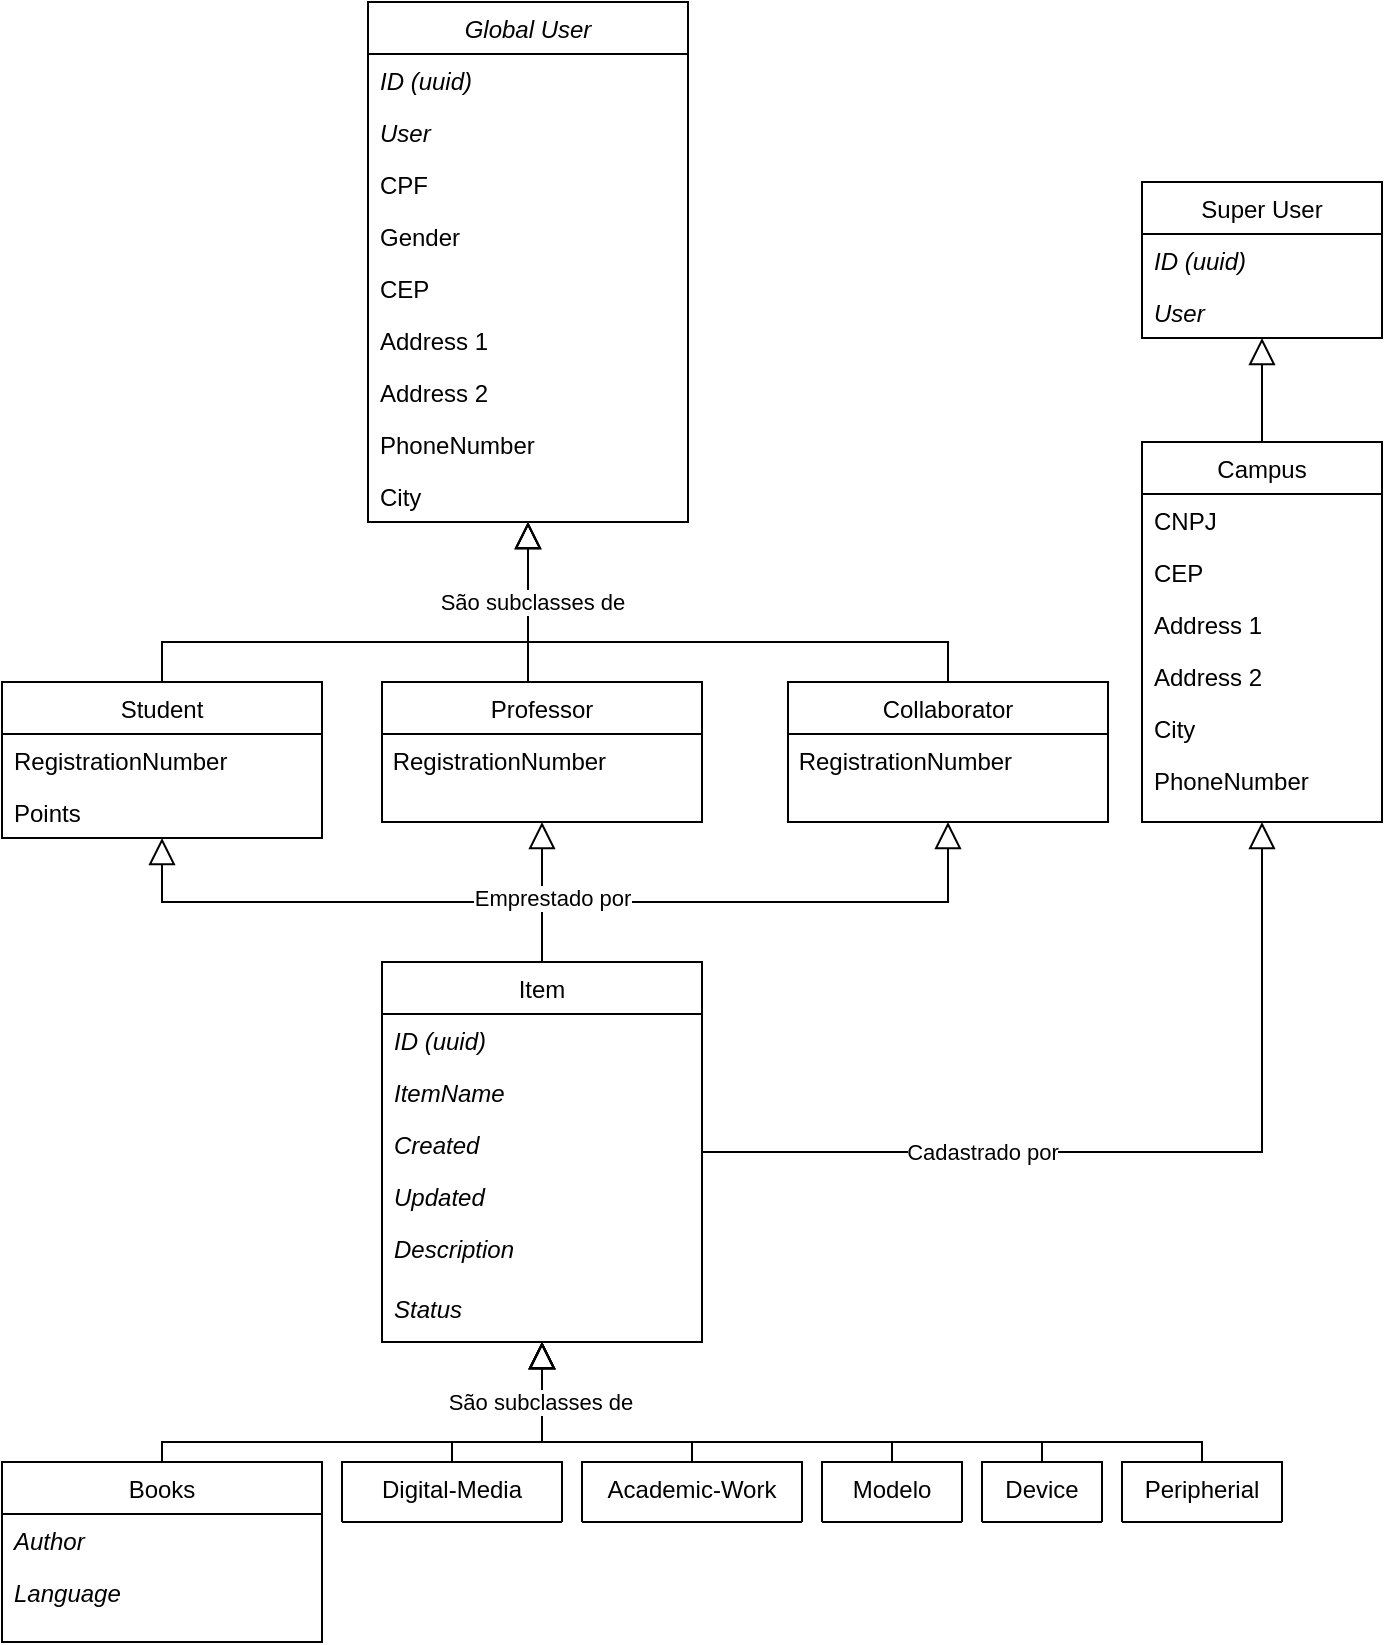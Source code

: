 <mxfile version="15.8.3" type="github">
  <diagram id="C5RBs43oDa-KdzZeNtuy" name="Page-1">
    <mxGraphModel dx="2067" dy="669" grid="1" gridSize="10" guides="1" tooltips="1" connect="1" arrows="1" fold="1" page="1" pageScale="1" pageWidth="827" pageHeight="1169" math="0" shadow="0">
      <root>
        <mxCell id="WIyWlLk6GJQsqaUBKTNV-0" />
        <mxCell id="WIyWlLk6GJQsqaUBKTNV-1" parent="WIyWlLk6GJQsqaUBKTNV-0" />
        <mxCell id="D-Tg1QfIeDpQDgxZ8Kii-5" style="edgeStyle=orthogonalEdgeStyle;rounded=0;orthogonalLoop=1;jettySize=auto;html=1;startArrow=none;startFill=0;endArrow=block;endFill=0;startSize=0;endSize=11;strokeWidth=1;" edge="1" parent="WIyWlLk6GJQsqaUBKTNV-1" source="OhcLIuuRTvY7BkWApT06-21" target="OhcLIuuRTvY7BkWApT06-11">
          <mxGeometry relative="1" as="geometry">
            <Array as="points">
              <mxPoint x="-455" y="720" />
              <mxPoint x="-530" y="720" />
            </Array>
          </mxGeometry>
        </mxCell>
        <mxCell id="D-Tg1QfIeDpQDgxZ8Kii-6" style="edgeStyle=orthogonalEdgeStyle;rounded=0;orthogonalLoop=1;jettySize=auto;html=1;startArrow=none;startFill=0;endArrow=block;endFill=0;startSize=0;endSize=11;strokeWidth=1;" edge="1" parent="WIyWlLk6GJQsqaUBKTNV-1" source="OhcLIuuRTvY7BkWApT06-22" target="OhcLIuuRTvY7BkWApT06-11">
          <mxGeometry relative="1" as="geometry">
            <Array as="points">
              <mxPoint x="-355" y="720" />
              <mxPoint x="-530" y="720" />
            </Array>
          </mxGeometry>
        </mxCell>
        <mxCell id="D-Tg1QfIeDpQDgxZ8Kii-3" style="edgeStyle=orthogonalEdgeStyle;rounded=0;orthogonalLoop=1;jettySize=auto;html=1;entryX=0.5;entryY=1;entryDx=0;entryDy=0;startArrow=none;startFill=0;endArrow=block;endFill=0;startSize=0;endSize=11;strokeWidth=1;" edge="1" parent="WIyWlLk6GJQsqaUBKTNV-1" source="OhcLIuuRTvY7BkWApT06-11" target="zkfFHV4jXpPFQw0GAbJ--13">
          <mxGeometry relative="1" as="geometry" />
        </mxCell>
        <mxCell id="zkfFHV4jXpPFQw0GAbJ--0" value="Global User" style="swimlane;fontStyle=2;align=center;verticalAlign=top;childLayout=stackLayout;horizontal=1;startSize=26;horizontalStack=0;resizeParent=1;resizeLast=0;collapsible=1;marginBottom=0;rounded=0;shadow=0;strokeWidth=1;" parent="WIyWlLk6GJQsqaUBKTNV-1" vertex="1">
          <mxGeometry x="-617" width="160" height="260" as="geometry">
            <mxRectangle x="230" y="140" width="160" height="26" as="alternateBounds" />
          </mxGeometry>
        </mxCell>
        <mxCell id="zkfFHV4jXpPFQw0GAbJ--1" value="ID (uuid)" style="text;align=left;verticalAlign=top;spacingLeft=4;spacingRight=4;overflow=hidden;rotatable=0;points=[[0,0.5],[1,0.5]];portConstraint=eastwest;fontStyle=2" parent="zkfFHV4jXpPFQw0GAbJ--0" vertex="1">
          <mxGeometry y="26" width="160" height="26" as="geometry" />
        </mxCell>
        <mxCell id="OhcLIuuRTvY7BkWApT06-51" value="User" style="text;align=left;verticalAlign=top;spacingLeft=4;spacingRight=4;overflow=hidden;rotatable=0;points=[[0,0.5],[1,0.5]];portConstraint=eastwest;fontStyle=2" parent="zkfFHV4jXpPFQw0GAbJ--0" vertex="1">
          <mxGeometry y="52" width="160" height="26" as="geometry" />
        </mxCell>
        <mxCell id="zkfFHV4jXpPFQw0GAbJ--2" value="CPF" style="text;align=left;verticalAlign=top;spacingLeft=4;spacingRight=4;overflow=hidden;rotatable=0;points=[[0,0.5],[1,0.5]];portConstraint=eastwest;rounded=0;shadow=0;html=0;" parent="zkfFHV4jXpPFQw0GAbJ--0" vertex="1">
          <mxGeometry y="78" width="160" height="26" as="geometry" />
        </mxCell>
        <mxCell id="zkfFHV4jXpPFQw0GAbJ--3" value="Gender" style="text;align=left;verticalAlign=top;spacingLeft=4;spacingRight=4;overflow=hidden;rotatable=0;points=[[0,0.5],[1,0.5]];portConstraint=eastwest;rounded=0;shadow=0;html=0;" parent="zkfFHV4jXpPFQw0GAbJ--0" vertex="1">
          <mxGeometry y="104" width="160" height="26" as="geometry" />
        </mxCell>
        <mxCell id="OhcLIuuRTvY7BkWApT06-46" value="CEP" style="text;align=left;verticalAlign=top;spacingLeft=4;spacingRight=4;overflow=hidden;rotatable=0;points=[[0,0.5],[1,0.5]];portConstraint=eastwest;rounded=0;shadow=0;html=0;" parent="zkfFHV4jXpPFQw0GAbJ--0" vertex="1">
          <mxGeometry y="130" width="160" height="26" as="geometry" />
        </mxCell>
        <mxCell id="OhcLIuuRTvY7BkWApT06-44" value="Address 1" style="text;align=left;verticalAlign=top;spacingLeft=4;spacingRight=4;overflow=hidden;rotatable=0;points=[[0,0.5],[1,0.5]];portConstraint=eastwest;rounded=0;shadow=0;html=0;" parent="zkfFHV4jXpPFQw0GAbJ--0" vertex="1">
          <mxGeometry y="156" width="160" height="26" as="geometry" />
        </mxCell>
        <mxCell id="OhcLIuuRTvY7BkWApT06-45" value="Address 2" style="text;align=left;verticalAlign=top;spacingLeft=4;spacingRight=4;overflow=hidden;rotatable=0;points=[[0,0.5],[1,0.5]];portConstraint=eastwest;rounded=0;shadow=0;html=0;" parent="zkfFHV4jXpPFQw0GAbJ--0" vertex="1">
          <mxGeometry y="182" width="160" height="26" as="geometry" />
        </mxCell>
        <mxCell id="OhcLIuuRTvY7BkWApT06-42" value="PhoneNumber" style="text;align=left;verticalAlign=top;spacingLeft=4;spacingRight=4;overflow=hidden;rotatable=0;points=[[0,0.5],[1,0.5]];portConstraint=eastwest;rounded=0;shadow=0;html=0;" parent="zkfFHV4jXpPFQw0GAbJ--0" vertex="1">
          <mxGeometry y="208" width="160" height="26" as="geometry" />
        </mxCell>
        <mxCell id="OhcLIuuRTvY7BkWApT06-47" value="City" style="text;align=left;verticalAlign=top;spacingLeft=4;spacingRight=4;overflow=hidden;rotatable=0;points=[[0,0.5],[1,0.5]];portConstraint=eastwest;rounded=0;shadow=0;html=0;" parent="zkfFHV4jXpPFQw0GAbJ--0" vertex="1">
          <mxGeometry y="234" width="160" height="26" as="geometry" />
        </mxCell>
        <mxCell id="OhcLIuuRTvY7BkWApT06-65" style="edgeStyle=orthogonalEdgeStyle;rounded=0;orthogonalLoop=1;jettySize=auto;html=1;startArrow=none;startFill=0;endArrow=block;endFill=0;startSize=0;endSize=11;strokeWidth=1;" parent="WIyWlLk6GJQsqaUBKTNV-1" source="zkfFHV4jXpPFQw0GAbJ--6" edge="1">
          <mxGeometry relative="1" as="geometry">
            <mxPoint x="-537" y="260" as="targetPoint" />
            <Array as="points">
              <mxPoint x="-720" y="320" />
              <mxPoint x="-537" y="320" />
            </Array>
          </mxGeometry>
        </mxCell>
        <mxCell id="zkfFHV4jXpPFQw0GAbJ--6" value="Student" style="swimlane;fontStyle=0;align=center;verticalAlign=top;childLayout=stackLayout;horizontal=1;startSize=26;horizontalStack=0;resizeParent=1;resizeLast=0;collapsible=1;marginBottom=0;rounded=0;shadow=0;strokeWidth=1;" parent="WIyWlLk6GJQsqaUBKTNV-1" vertex="1">
          <mxGeometry x="-800" y="340" width="160" height="78" as="geometry">
            <mxRectangle x="130" y="380" width="160" height="26" as="alternateBounds" />
          </mxGeometry>
        </mxCell>
        <mxCell id="OhcLIuuRTvY7BkWApT06-49" value="RegistrationNumber" style="text;align=left;verticalAlign=top;spacingLeft=4;spacingRight=4;overflow=hidden;rotatable=0;points=[[0,0.5],[1,0.5]];portConstraint=eastwest;rounded=0;shadow=0;html=0;" parent="zkfFHV4jXpPFQw0GAbJ--6" vertex="1">
          <mxGeometry y="26" width="160" height="26" as="geometry" />
        </mxCell>
        <mxCell id="OhcLIuuRTvY7BkWApT06-50" value="Points" style="text;align=left;verticalAlign=top;spacingLeft=4;spacingRight=4;overflow=hidden;rotatable=0;points=[[0,0.5],[1,0.5]];portConstraint=eastwest;rounded=0;shadow=0;html=0;" parent="zkfFHV4jXpPFQw0GAbJ--6" vertex="1">
          <mxGeometry y="52" width="160" height="26" as="geometry" />
        </mxCell>
        <mxCell id="OhcLIuuRTvY7BkWApT06-41" style="edgeStyle=orthogonalEdgeStyle;rounded=0;orthogonalLoop=1;jettySize=auto;html=1;entryX=0.5;entryY=1;entryDx=0;entryDy=0;startArrow=none;startFill=0;endArrow=block;endFill=0;startSize=0;endSize=11;strokeWidth=1;" parent="WIyWlLk6GJQsqaUBKTNV-1" source="zkfFHV4jXpPFQw0GAbJ--13" target="zkfFHV4jXpPFQw0GAbJ--0" edge="1">
          <mxGeometry relative="1" as="geometry">
            <Array as="points">
              <mxPoint x="-537" y="320" />
              <mxPoint x="-537" y="320" />
            </Array>
          </mxGeometry>
        </mxCell>
        <mxCell id="zkfFHV4jXpPFQw0GAbJ--13" value="Professor" style="swimlane;fontStyle=0;align=center;verticalAlign=top;childLayout=stackLayout;horizontal=1;startSize=26;horizontalStack=0;resizeParent=1;resizeLast=0;collapsible=1;marginBottom=0;rounded=0;shadow=0;strokeWidth=1;" parent="WIyWlLk6GJQsqaUBKTNV-1" vertex="1">
          <mxGeometry x="-610" y="340" width="160" height="70" as="geometry">
            <mxRectangle x="340" y="380" width="170" height="26" as="alternateBounds" />
          </mxGeometry>
        </mxCell>
        <mxCell id="OhcLIuuRTvY7BkWApT06-52" value="&amp;nbsp;RegistrationNumber" style="text;whiteSpace=wrap;html=1;" parent="zkfFHV4jXpPFQw0GAbJ--13" vertex="1">
          <mxGeometry y="26" width="160" height="30" as="geometry" />
        </mxCell>
        <mxCell id="OhcLIuuRTvY7BkWApT06-64" style="edgeStyle=orthogonalEdgeStyle;rounded=0;orthogonalLoop=1;jettySize=auto;html=1;startArrow=none;startFill=0;endArrow=block;endFill=0;startSize=0;endSize=11;strokeWidth=1;" parent="WIyWlLk6GJQsqaUBKTNV-1" source="OhcLIuuRTvY7BkWApT06-0" edge="1">
          <mxGeometry relative="1" as="geometry">
            <mxPoint x="-537" y="260" as="targetPoint" />
            <Array as="points">
              <mxPoint x="-327" y="320" />
              <mxPoint x="-537" y="320" />
            </Array>
          </mxGeometry>
        </mxCell>
        <mxCell id="D-Tg1QfIeDpQDgxZ8Kii-2" value="São subclasses de" style="edgeLabel;html=1;align=center;verticalAlign=middle;resizable=0;points=[];" vertex="1" connectable="0" parent="OhcLIuuRTvY7BkWApT06-64">
          <mxGeometry x="0.726" y="-2" relative="1" as="geometry">
            <mxPoint as="offset" />
          </mxGeometry>
        </mxCell>
        <mxCell id="OhcLIuuRTvY7BkWApT06-0" value="Collaborator" style="swimlane;fontStyle=0;align=center;verticalAlign=top;childLayout=stackLayout;horizontal=1;startSize=26;horizontalStack=0;resizeParent=1;resizeLast=0;collapsible=1;marginBottom=0;rounded=0;shadow=0;strokeWidth=1;" parent="WIyWlLk6GJQsqaUBKTNV-1" vertex="1">
          <mxGeometry x="-407" y="340" width="160" height="70" as="geometry">
            <mxRectangle x="340" y="380" width="170" height="26" as="alternateBounds" />
          </mxGeometry>
        </mxCell>
        <mxCell id="OhcLIuuRTvY7BkWApT06-53" value="&amp;nbsp;RegistrationNumber" style="text;whiteSpace=wrap;html=1;" parent="OhcLIuuRTvY7BkWApT06-0" vertex="1">
          <mxGeometry y="26" width="160" height="30" as="geometry" />
        </mxCell>
        <mxCell id="OhcLIuuRTvY7BkWApT06-40" style="edgeStyle=orthogonalEdgeStyle;rounded=0;orthogonalLoop=1;jettySize=auto;html=1;entryX=0.5;entryY=1;entryDx=0;entryDy=0;startArrow=none;startFill=0;endArrow=block;endFill=0;startSize=0;endSize=11;strokeWidth=1;" parent="WIyWlLk6GJQsqaUBKTNV-1" source="OhcLIuuRTvY7BkWApT06-4" target="OhcLIuuRTvY7BkWApT06-39" edge="1">
          <mxGeometry relative="1" as="geometry" />
        </mxCell>
        <mxCell id="OhcLIuuRTvY7BkWApT06-4" value="Campus" style="swimlane;fontStyle=0;align=center;verticalAlign=top;childLayout=stackLayout;horizontal=1;startSize=26;horizontalStack=0;resizeParent=1;resizeLast=0;collapsible=1;marginBottom=0;rounded=0;shadow=0;strokeWidth=1;" parent="WIyWlLk6GJQsqaUBKTNV-1" vertex="1">
          <mxGeometry x="-230" y="220" width="120" height="190" as="geometry">
            <mxRectangle x="340" y="380" width="170" height="26" as="alternateBounds" />
          </mxGeometry>
        </mxCell>
        <mxCell id="OhcLIuuRTvY7BkWApT06-56" value="CNPJ" style="text;align=left;verticalAlign=top;spacingLeft=4;spacingRight=4;overflow=hidden;rotatable=0;points=[[0,0.5],[1,0.5]];portConstraint=eastwest;rounded=0;shadow=0;html=0;" parent="OhcLIuuRTvY7BkWApT06-4" vertex="1">
          <mxGeometry y="26" width="120" height="26" as="geometry" />
        </mxCell>
        <mxCell id="OhcLIuuRTvY7BkWApT06-58" value="CEP" style="text;align=left;verticalAlign=top;spacingLeft=4;spacingRight=4;overflow=hidden;rotatable=0;points=[[0,0.5],[1,0.5]];portConstraint=eastwest;rounded=0;shadow=0;html=0;" parent="OhcLIuuRTvY7BkWApT06-4" vertex="1">
          <mxGeometry y="52" width="120" height="26" as="geometry" />
        </mxCell>
        <mxCell id="OhcLIuuRTvY7BkWApT06-59" value="Address 1" style="text;align=left;verticalAlign=top;spacingLeft=4;spacingRight=4;overflow=hidden;rotatable=0;points=[[0,0.5],[1,0.5]];portConstraint=eastwest;rounded=0;shadow=0;html=0;" parent="OhcLIuuRTvY7BkWApT06-4" vertex="1">
          <mxGeometry y="78" width="120" height="26" as="geometry" />
        </mxCell>
        <mxCell id="OhcLIuuRTvY7BkWApT06-60" value="Address 2" style="text;align=left;verticalAlign=top;spacingLeft=4;spacingRight=4;overflow=hidden;rotatable=0;points=[[0,0.5],[1,0.5]];portConstraint=eastwest;rounded=0;shadow=0;html=0;" parent="OhcLIuuRTvY7BkWApT06-4" vertex="1">
          <mxGeometry y="104" width="120" height="26" as="geometry" />
        </mxCell>
        <mxCell id="OhcLIuuRTvY7BkWApT06-62" value="City" style="text;align=left;verticalAlign=top;spacingLeft=4;spacingRight=4;overflow=hidden;rotatable=0;points=[[0,0.5],[1,0.5]];portConstraint=eastwest;rounded=0;shadow=0;html=0;" parent="OhcLIuuRTvY7BkWApT06-4" vertex="1">
          <mxGeometry y="130" width="120" height="26" as="geometry" />
        </mxCell>
        <mxCell id="OhcLIuuRTvY7BkWApT06-61" value="PhoneNumber" style="text;align=left;verticalAlign=top;spacingLeft=4;spacingRight=4;overflow=hidden;rotatable=0;points=[[0,0.5],[1,0.5]];portConstraint=eastwest;rounded=0;shadow=0;html=0;" parent="OhcLIuuRTvY7BkWApT06-4" vertex="1">
          <mxGeometry y="156" width="120" height="26" as="geometry" />
        </mxCell>
        <mxCell id="OhcLIuuRTvY7BkWApT06-13" style="edgeStyle=orthogonalEdgeStyle;rounded=0;orthogonalLoop=1;jettySize=auto;html=1;entryX=0.5;entryY=1;entryDx=0;entryDy=0;startArrow=none;startFill=0;endArrow=block;endFill=0;startSize=0;endSize=11;strokeWidth=1;" parent="WIyWlLk6GJQsqaUBKTNV-1" source="OhcLIuuRTvY7BkWApT06-11" target="OhcLIuuRTvY7BkWApT06-0" edge="1">
          <mxGeometry relative="1" as="geometry">
            <Array as="points">
              <mxPoint x="-530" y="450" />
              <mxPoint x="-327" y="450" />
            </Array>
          </mxGeometry>
        </mxCell>
        <mxCell id="OhcLIuuRTvY7BkWApT06-14" style="edgeStyle=orthogonalEdgeStyle;rounded=0;orthogonalLoop=1;jettySize=auto;html=1;entryX=0.5;entryY=1;entryDx=0;entryDy=0;startArrow=none;startFill=0;endArrow=block;endFill=0;startSize=0;endSize=11;strokeWidth=1;" parent="WIyWlLk6GJQsqaUBKTNV-1" source="OhcLIuuRTvY7BkWApT06-11" target="zkfFHV4jXpPFQw0GAbJ--6" edge="1">
          <mxGeometry relative="1" as="geometry">
            <Array as="points">
              <mxPoint x="-530" y="450" />
              <mxPoint x="-720" y="450" />
            </Array>
          </mxGeometry>
        </mxCell>
        <mxCell id="OhcLIuuRTvY7BkWApT06-15" value="Emprestado por" style="edgeLabel;html=1;align=center;verticalAlign=middle;resizable=0;points=[];" parent="OhcLIuuRTvY7BkWApT06-14" vertex="1" connectable="0">
          <mxGeometry x="-0.658" y="-2" relative="1" as="geometry">
            <mxPoint x="18" as="offset" />
          </mxGeometry>
        </mxCell>
        <mxCell id="OhcLIuuRTvY7BkWApT06-16" style="edgeStyle=orthogonalEdgeStyle;rounded=0;orthogonalLoop=1;jettySize=auto;html=1;entryX=0.5;entryY=1;entryDx=0;entryDy=0;startArrow=none;startFill=0;endArrow=block;endFill=0;startSize=0;endSize=11;strokeWidth=1;" parent="WIyWlLk6GJQsqaUBKTNV-1" source="OhcLIuuRTvY7BkWApT06-11" target="OhcLIuuRTvY7BkWApT06-4" edge="1">
          <mxGeometry relative="1" as="geometry" />
        </mxCell>
        <mxCell id="OhcLIuuRTvY7BkWApT06-17" value="Cadastrado por" style="edgeLabel;html=1;align=center;verticalAlign=middle;resizable=0;points=[];" parent="OhcLIuuRTvY7BkWApT06-16" vertex="1" connectable="0">
          <mxGeometry x="-0.66" relative="1" as="geometry">
            <mxPoint x="64" as="offset" />
          </mxGeometry>
        </mxCell>
        <mxCell id="OhcLIuuRTvY7BkWApT06-11" value="Item" style="swimlane;fontStyle=0;align=center;verticalAlign=top;childLayout=stackLayout;horizontal=1;startSize=26;horizontalStack=0;resizeParent=1;resizeLast=0;collapsible=1;marginBottom=0;rounded=0;shadow=0;strokeWidth=1;" parent="WIyWlLk6GJQsqaUBKTNV-1" vertex="1">
          <mxGeometry x="-610" y="480" width="160" height="190" as="geometry">
            <mxRectangle x="340" y="380" width="170" height="26" as="alternateBounds" />
          </mxGeometry>
        </mxCell>
        <mxCell id="OhcLIuuRTvY7BkWApT06-66" value="ID (uuid)" style="text;align=left;verticalAlign=top;spacingLeft=4;spacingRight=4;overflow=hidden;rotatable=0;points=[[0,0.5],[1,0.5]];portConstraint=eastwest;fontStyle=2" parent="OhcLIuuRTvY7BkWApT06-11" vertex="1">
          <mxGeometry y="26" width="160" height="26" as="geometry" />
        </mxCell>
        <mxCell id="OhcLIuuRTvY7BkWApT06-67" value="ItemName" style="text;align=left;verticalAlign=top;spacingLeft=4;spacingRight=4;overflow=hidden;rotatable=0;points=[[0,0.5],[1,0.5]];portConstraint=eastwest;fontStyle=2" parent="OhcLIuuRTvY7BkWApT06-11" vertex="1">
          <mxGeometry y="52" width="160" height="26" as="geometry" />
        </mxCell>
        <mxCell id="OhcLIuuRTvY7BkWApT06-68" value="Created " style="text;align=left;verticalAlign=top;spacingLeft=4;spacingRight=4;overflow=hidden;rotatable=0;points=[[0,0.5],[1,0.5]];portConstraint=eastwest;fontStyle=2" parent="OhcLIuuRTvY7BkWApT06-11" vertex="1">
          <mxGeometry y="78" width="160" height="26" as="geometry" />
        </mxCell>
        <mxCell id="OhcLIuuRTvY7BkWApT06-69" value="Updated" style="text;align=left;verticalAlign=top;spacingLeft=4;spacingRight=4;overflow=hidden;rotatable=0;points=[[0,0.5],[1,0.5]];portConstraint=eastwest;fontStyle=2" parent="OhcLIuuRTvY7BkWApT06-11" vertex="1">
          <mxGeometry y="104" width="160" height="26" as="geometry" />
        </mxCell>
        <mxCell id="OhcLIuuRTvY7BkWApT06-70" value="Description" style="text;align=left;verticalAlign=top;spacingLeft=4;spacingRight=4;overflow=hidden;rotatable=0;points=[[0,0.5],[1,0.5]];portConstraint=eastwest;fontStyle=2" parent="OhcLIuuRTvY7BkWApT06-11" vertex="1">
          <mxGeometry y="130" width="160" height="30" as="geometry" />
        </mxCell>
        <mxCell id="OhcLIuuRTvY7BkWApT06-71" value="Status" style="text;align=left;verticalAlign=top;spacingLeft=4;spacingRight=4;overflow=hidden;rotatable=0;points=[[0,0.5],[1,0.5]];portConstraint=eastwest;fontStyle=2" parent="OhcLIuuRTvY7BkWApT06-11" vertex="1">
          <mxGeometry y="160" width="160" height="30" as="geometry" />
        </mxCell>
        <mxCell id="D-Tg1QfIeDpQDgxZ8Kii-0" style="edgeStyle=orthogonalEdgeStyle;rounded=0;orthogonalLoop=1;jettySize=auto;html=1;startArrow=none;startFill=0;endArrow=block;endFill=0;startSize=0;endSize=11;strokeWidth=1;" edge="1" parent="WIyWlLk6GJQsqaUBKTNV-1" source="OhcLIuuRTvY7BkWApT06-18" target="OhcLIuuRTvY7BkWApT06-11">
          <mxGeometry relative="1" as="geometry">
            <Array as="points">
              <mxPoint x="-720" y="720" />
              <mxPoint x="-530" y="720" />
            </Array>
          </mxGeometry>
        </mxCell>
        <mxCell id="OhcLIuuRTvY7BkWApT06-18" value="Books" style="swimlane;fontStyle=0;align=center;verticalAlign=top;childLayout=stackLayout;horizontal=1;startSize=26;horizontalStack=0;resizeParent=1;resizeLast=0;collapsible=1;marginBottom=0;rounded=0;shadow=0;strokeWidth=1;" parent="WIyWlLk6GJQsqaUBKTNV-1" vertex="1">
          <mxGeometry x="-800" y="730" width="160" height="90" as="geometry">
            <mxRectangle x="340" y="380" width="170" height="26" as="alternateBounds" />
          </mxGeometry>
        </mxCell>
        <mxCell id="OhcLIuuRTvY7BkWApT06-72" value="Author" style="text;align=left;verticalAlign=top;spacingLeft=4;spacingRight=4;overflow=hidden;rotatable=0;points=[[0,0.5],[1,0.5]];portConstraint=eastwest;fontStyle=2" parent="OhcLIuuRTvY7BkWApT06-18" vertex="1">
          <mxGeometry y="26" width="160" height="26" as="geometry" />
        </mxCell>
        <mxCell id="OhcLIuuRTvY7BkWApT06-73" value="Language" style="text;align=left;verticalAlign=top;spacingLeft=4;spacingRight=4;overflow=hidden;rotatable=0;points=[[0,0.5],[1,0.5]];portConstraint=eastwest;fontStyle=2" parent="OhcLIuuRTvY7BkWApT06-18" vertex="1">
          <mxGeometry y="52" width="160" height="26" as="geometry" />
        </mxCell>
        <mxCell id="D-Tg1QfIeDpQDgxZ8Kii-4" style="edgeStyle=orthogonalEdgeStyle;rounded=0;orthogonalLoop=1;jettySize=auto;html=1;startArrow=none;startFill=0;endArrow=block;endFill=0;startSize=0;endSize=11;strokeWidth=1;" edge="1" parent="WIyWlLk6GJQsqaUBKTNV-1" source="OhcLIuuRTvY7BkWApT06-20" target="OhcLIuuRTvY7BkWApT06-11">
          <mxGeometry relative="1" as="geometry">
            <Array as="points">
              <mxPoint x="-575" y="720" />
              <mxPoint x="-530" y="720" />
            </Array>
          </mxGeometry>
        </mxCell>
        <mxCell id="OhcLIuuRTvY7BkWApT06-20" value="Digital-Media" style="swimlane;fontStyle=0;align=center;verticalAlign=top;childLayout=stackLayout;horizontal=1;startSize=60;horizontalStack=0;resizeParent=1;resizeLast=0;collapsible=1;marginBottom=0;rounded=0;shadow=0;strokeWidth=1;" parent="WIyWlLk6GJQsqaUBKTNV-1" vertex="1">
          <mxGeometry x="-630" y="730" width="110" height="30" as="geometry">
            <mxRectangle x="340" y="380" width="170" height="26" as="alternateBounds" />
          </mxGeometry>
        </mxCell>
        <mxCell id="OhcLIuuRTvY7BkWApT06-21" value="Academic-Work" style="swimlane;fontStyle=0;align=center;verticalAlign=top;childLayout=stackLayout;horizontal=1;startSize=30;horizontalStack=0;resizeParent=1;resizeLast=0;collapsible=1;marginBottom=0;rounded=0;shadow=0;strokeWidth=1;" parent="WIyWlLk6GJQsqaUBKTNV-1" vertex="1">
          <mxGeometry x="-510" y="730" width="110" height="30" as="geometry">
            <mxRectangle x="340" y="380" width="170" height="26" as="alternateBounds" />
          </mxGeometry>
        </mxCell>
        <mxCell id="OhcLIuuRTvY7BkWApT06-22" value="Modelo" style="swimlane;fontStyle=0;align=center;verticalAlign=top;childLayout=stackLayout;horizontal=1;startSize=30;horizontalStack=0;resizeParent=1;resizeLast=0;collapsible=1;marginBottom=0;rounded=0;shadow=0;strokeWidth=1;" parent="WIyWlLk6GJQsqaUBKTNV-1" vertex="1">
          <mxGeometry x="-390" y="730" width="70" height="30" as="geometry">
            <mxRectangle x="340" y="380" width="170" height="26" as="alternateBounds" />
          </mxGeometry>
        </mxCell>
        <mxCell id="D-Tg1QfIeDpQDgxZ8Kii-7" style="edgeStyle=orthogonalEdgeStyle;rounded=0;orthogonalLoop=1;jettySize=auto;html=1;startArrow=none;startFill=0;endArrow=block;endFill=0;startSize=0;endSize=11;strokeWidth=1;" edge="1" parent="WIyWlLk6GJQsqaUBKTNV-1" source="OhcLIuuRTvY7BkWApT06-23" target="OhcLIuuRTvY7BkWApT06-11">
          <mxGeometry relative="1" as="geometry">
            <Array as="points">
              <mxPoint x="-280" y="720" />
              <mxPoint x="-530" y="720" />
            </Array>
          </mxGeometry>
        </mxCell>
        <mxCell id="OhcLIuuRTvY7BkWApT06-23" value="Device" style="swimlane;fontStyle=0;align=center;verticalAlign=top;childLayout=stackLayout;horizontal=1;startSize=30;horizontalStack=0;resizeParent=1;resizeLast=0;collapsible=1;marginBottom=0;rounded=0;shadow=0;strokeWidth=1;" parent="WIyWlLk6GJQsqaUBKTNV-1" vertex="1">
          <mxGeometry x="-310" y="730" width="60" height="30" as="geometry">
            <mxRectangle x="340" y="380" width="170" height="26" as="alternateBounds" />
          </mxGeometry>
        </mxCell>
        <mxCell id="D-Tg1QfIeDpQDgxZ8Kii-8" style="edgeStyle=orthogonalEdgeStyle;rounded=0;orthogonalLoop=1;jettySize=auto;html=1;startArrow=none;startFill=0;endArrow=block;endFill=0;startSize=0;endSize=11;strokeWidth=1;" edge="1" parent="WIyWlLk6GJQsqaUBKTNV-1" source="OhcLIuuRTvY7BkWApT06-24" target="OhcLIuuRTvY7BkWApT06-11">
          <mxGeometry relative="1" as="geometry">
            <Array as="points">
              <mxPoint x="-200" y="720" />
              <mxPoint x="-530" y="720" />
            </Array>
          </mxGeometry>
        </mxCell>
        <mxCell id="D-Tg1QfIeDpQDgxZ8Kii-9" value="São subclasses de" style="edgeLabel;html=1;align=center;verticalAlign=middle;resizable=0;points=[];" vertex="1" connectable="0" parent="D-Tg1QfIeDpQDgxZ8Kii-8">
          <mxGeometry x="0.849" y="1" relative="1" as="geometry">
            <mxPoint as="offset" />
          </mxGeometry>
        </mxCell>
        <mxCell id="OhcLIuuRTvY7BkWApT06-24" value="Peripherial" style="swimlane;fontStyle=0;align=center;verticalAlign=top;childLayout=stackLayout;horizontal=1;startSize=30;horizontalStack=0;resizeParent=1;resizeLast=0;collapsible=1;marginBottom=0;rounded=0;shadow=0;strokeWidth=1;" parent="WIyWlLk6GJQsqaUBKTNV-1" vertex="1">
          <mxGeometry x="-240" y="730" width="80" height="30" as="geometry">
            <mxRectangle x="340" y="380" width="170" height="26" as="alternateBounds" />
          </mxGeometry>
        </mxCell>
        <mxCell id="OhcLIuuRTvY7BkWApT06-39" value="Super User" style="swimlane;fontStyle=0;align=center;verticalAlign=top;childLayout=stackLayout;horizontal=1;startSize=26;horizontalStack=0;resizeParent=1;resizeLast=0;collapsible=1;marginBottom=0;rounded=0;shadow=0;strokeWidth=1;" parent="WIyWlLk6GJQsqaUBKTNV-1" vertex="1">
          <mxGeometry x="-230" y="90" width="120" height="78" as="geometry">
            <mxRectangle x="340" y="380" width="170" height="26" as="alternateBounds" />
          </mxGeometry>
        </mxCell>
        <mxCell id="OhcLIuuRTvY7BkWApT06-55" value="ID (uuid)" style="text;align=left;verticalAlign=top;spacingLeft=4;spacingRight=4;overflow=hidden;rotatable=0;points=[[0,0.5],[1,0.5]];portConstraint=eastwest;fontStyle=2" parent="OhcLIuuRTvY7BkWApT06-39" vertex="1">
          <mxGeometry y="26" width="120" height="26" as="geometry" />
        </mxCell>
        <mxCell id="OhcLIuuRTvY7BkWApT06-63" value="User" style="text;align=left;verticalAlign=top;spacingLeft=4;spacingRight=4;overflow=hidden;rotatable=0;points=[[0,0.5],[1,0.5]];portConstraint=eastwest;fontStyle=2" parent="OhcLIuuRTvY7BkWApT06-39" vertex="1">
          <mxGeometry y="52" width="120" height="26" as="geometry" />
        </mxCell>
      </root>
    </mxGraphModel>
  </diagram>
</mxfile>
